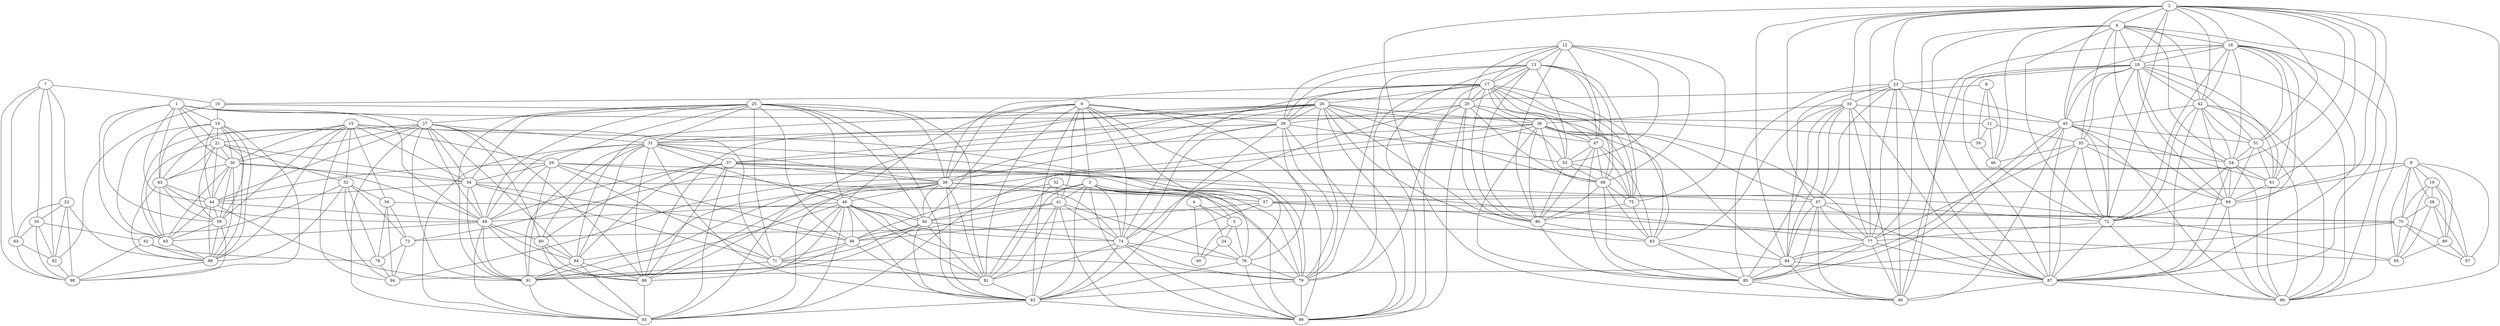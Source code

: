 graph G {
  "0";
  "1";
  "2";
  "3";
  "4";
  "5";
  "6";
  "7";
  "8";
  "9";
  "10";
  "11";
  "12";
  "13";
  "14";
  "15";
  "16";
  "17";
  "18";
  "19";
  "20";
  "21";
  "22";
  "23";
  "24";
  "25";
  "26";
  "27";
  "28";
  "29";
  "30";
  "31";
  "32";
  "33";
  "34";
  "35";
  "36";
  "37";
  "38";
  "39";
  "40";
  "41";
  "42";
  "43";
  "44";
  "45";
  "46";
  "47";
  "48";
  "49";
  "50";
  "51";
  "52";
  "53";
  "54";
  "55";
  "56";
  "57";
  "58";
  "59";
  "60";
  "61";
  "62";
  "63";
  "64";
  "65";
  "66";
  "67";
  "68";
  "69";
  "70";
  "71";
  "72";
  "73";
  "74";
  "75";
  "76";
  "77";
  "78";
  "79";
  "80";
  "81";
  "82";
  "83";
  "84";
  "85";
  "86";
  "87";
  "88";
  "89";
  "90";
  "91";
  "92";
  "93";
  "94";
  "95";
  "96";
  "97";
  "98";
  "99";
    "15" -- "21";
    "47" -- "53";
    "15" -- "30";
    "67" -- "77";
    "18" -- "35";
    "70" -- "73";
    "36" -- "80";
    "47" -- "80";
    "28" -- "76";
    "77" -- "90";
    "29" -- "50";
    "58" -- "95";
    "50" -- "91";
    "42" -- "96";
    "25" -- "34";
    "31" -- "86";
    "66" -- "71";
    "17" -- "53";
    "28" -- "53";
    "47" -- "75";
    "9" -- "58";
    "36" -- "84";
    "48" -- "49";
    "77" -- "85";
    "17" -- "80";
    "21" -- "59";
    "27" -- "93";
    "81" -- "82";
    "25" -- "29";
    "62" -- "78";
    "73" -- "78";
    "25" -- "38";
    "2" -- "45";
    "23" -- "77";
    "2" -- "54";
    "20" -- "99";
    "74" -- "79";
    "35" -- "69";
    "35" -- "87";
    "65" -- "88";
    "17" -- "75";
    "29" -- "49";
    "80" -- "85";
    "50" -- "81";
    "54" -- "69";
    "3" -- "5";
    "32" -- "41";
    "51" -- "54";
    "54" -- "87";
    "35" -- "46";
    "43" -- "59";
    "23" -- "90";
    "16" -- "51";
    "16" -- "69";
    "36" -- "47";
    "16" -- "87";
    "9" -- "57";
    "38" -- "93";
    "49" -- "93";
    "77" -- "84";
    "6" -- "42";
    "18" -- "96";
    "29" -- "44";
    "58" -- "89";
    "42" -- "72";
    "30" -- "88";
    "20" -- "53";
    "19" -- "97";
    "10" -- "39";
    "23" -- "67";
    "20" -- "80";
    "23" -- "85";
    "34" -- "91";
    "17" -- "20";
    "13" -- "68";
    "35" -- "77";
    "17" -- "38";
    "28" -- "38";
    "17" -- "47";
    "68" -- "83";
    "88" -- "98";
    "38" -- "79";
    "26" -- "86";
    "27" -- "60";
    "50" -- "71";
    "6" -- "46";
    "30" -- "65";
    "31" -- "48";
    "0" -- "79";
    "12" -- "53";
    "20" -- "75";
    "43" -- "49";
    "84" -- "87";
    "12" -- "80";
    "1" -- "43";
    "35" -- "54";
    "36" -- "37";
    "14" -- "98";
    "49" -- "65";
    "76" -- "82";
    "5" -- "40";
    "38" -- "74";
    "58" -- "70";
    "26" -- "99";
    "21" -- "30";
    "27" -- "64";
    "50" -- "66";
    "27" -- "91";
    "0" -- "74";
    "2" -- "16";
    "16" -- "18";
    "43" -- "44";
    "12" -- "75";
    "24" -- "40";
    "45" -- "72";
    "16" -- "45";
    "87" -- "96";
    "37" -- "77";
    "16" -- "54";
    "22" -- "88";
    "1" -- "65";
    "37" -- "86";
    "45" -- "90";
    "17" -- "28";
    "49" -- "60";
    "7" -- "63";
    "6" -- "18";
    "18" -- "72";
    "8" -- "46";
    "15" -- "94";
    "18" -- "90";
    "82" -- "93";
    "63" -- "98";
    "31" -- "38";
    "83" -- "85";
    "52" -- "88";
    "13" -- "17";
    "33" -- "84";
    "2" -- "96";
    "53" -- "80";
    "45" -- "85";
    "3" -- "79";
    "22" -- "92";
    "56" -- "94";
    "14" -- "88";
    "9" -- "19";
    "38" -- "64";
    "49" -- "64";
    "15" -- "71";
    "26" -- "80";
    "38" -- "82";
    "48" -- "86";
    "11" -- "46";
    "30" -- "59";
    "42" -- "61";
    "29" -- "91";
    "12" -- "20";
    "39" -- "46";
    "91" -- "93";
    "41" -- "74";
    "12" -- "47";
    "44" -- "88";
    "53" -- "75";
    "34" -- "71";
    "14" -- "65";
    "37" -- "67";
    "3" -- "74";
    "38" -- "50";
    "15" -- "57";
    "89" -- "95";
    "27" -- "31";
    "27" -- "49";
    "48" -- "81";
    "0" -- "41";
    "0" -- "50";
    "20" -- "28";
    "60" -- "64";
    "31" -- "37";
    "23" -- "33";
    "83" -- "84";
    "44" -- "65";
    "52" -- "78";
    "75" -- "80";
    "1" -- "14";
    "33" -- "83";
    "2" -- "77";
    "22" -- "55";
    "34" -- "57";
    "34" -- "66";
    "15" -- "34";
    "67" -- "72";
    "15" -- "52";
    "67" -- "90";
    "36" -- "93";
    "70" -- "95";
    "27" -- "44";
    "79" -- "82";
    "9" -- "94";
    "30" -- "49";
    "63" -- "92";
    "12" -- "28";
    "4" -- "24";
    "52" -- "73";
    "60" -- "86";
    "41" -- "82";
    "2" -- "72";
    "33" -- "87";
    "45" -- "61";
    "2" -- "90";
    "56" -- "70";
    "15" -- "29";
    "26" -- "38";
    "3" -- "82";
    "26" -- "47";
    "67" -- "85";
    "15" -- "56";
    "55" -- "92";
    "78" -- "94";
    "27" -- "30";
    "18" -- "61";
    "9" -- "89";
    "48" -- "71";
    "30" -- "44";
    "41" -- "50";
    "54" -- "96";
    "2" -- "67";
    "3" -- "41";
    "3" -- "50";
    "22" -- "63";
    "14" -- "59";
    "32" -- "95";
    "16" -- "96";
    "86" -- "93";
    "36" -- "83";
    "47" -- "83";
    "17" -- "79";
    "28" -- "79";
    "70" -- "94";
    "48" -- "66";
    "6" -- "69";
    "11" -- "35";
    "29" -- "71";
    "4" -- "5";
    "6" -- "87";
    "6" -- "96";
    "44" -- "59";
    "37" -- "38";
    "45" -- "51";
    "32" -- "81";
    "26" -- "28";
    "26" -- "37";
    "67" -- "84";
    "18" -- "42";
    "28" -- "74";
    "17" -- "74";
    "0" -- "3";
    "9" -- "70";
    "70" -- "89";
    "17" -- "83";
    "21" -- "44";
    "29" -- "57";
    "29" -- "66";
    "9" -- "97";
    "48" -- "79";
    "33" -- "36";
    "33" -- "45";
    "25" -- "50";
    "31" -- "93";
    "74" -- "82";
    "35" -- "72";
    "7" -- "10";
    "13" -- "99";
    "29" -- "34";
    "8" -- "11";
    "5" -- "76";
    "58" -- "97";
    "6" -- "77";
    "25" -- "27";
    "54" -- "72";
    "44" -- "49";
    "20" -- "79";
    "31" -- "79";
    "73" -- "94";
    "23" -- "84";
    "2" -- "61";
    "14" -- "44";
    "24" -- "76";
    "16" -- "72";
    "55" -- "63";
    "18" -- "23";
    "16" -- "90";
    "36" -- "68";
    "47" -- "68";
    "36" -- "77";
    "77" -- "87";
    "21" -- "34";
    "28" -- "82";
    "80" -- "83";
    "21" -- "43";
    "6" -- "54";
    "21" -- "52";
    "27" -- "86";
    "25" -- "31";
    "20" -- "74";
    "51" -- "61";
    "14" -- "21";
    "13" -- "53";
    "14" -- "30";
    "32" -- "66";
    "13" -- "80";
    "76" -- "99";
    "57" -- "95";
    "38" -- "91";
    "49" -- "91";
    "17" -- "68";
    "9" -- "73";
    "50" -- "74";
    "69" -- "87";
    "69" -- "96";
    "2" -- "6";
    "0" -- "82";
    "19" -- "95";
    "31" -- "60";
    "2" -- "33";
    "2" -- "42";
    "84" -- "90";
    "64" -- "93";
    "13" -- "75";
    "17" -- "36";
    "46" -- "72";
    "38" -- "86";
    "49" -- "86";
    "26" -- "93";
    "6" -- "35";
    "61" -- "69";
    "7" -- "98";
    "10" -- "14";
    "61" -- "96";
    "31" -- "64";
    "31" -- "82";
    "84" -- "85";
    "23" -- "87";
    "87" -- "90";
    "43" -- "65";
    "45" -- "84";
    "1" -- "59";
    "28" -- "31";
    "68" -- "85";
    "26" -- "79";
    "38" -- "81";
    "15" -- "88";
    "42" -- "51";
    "38" -- "99";
    "19" -- "58";
    "42" -- "69";
    "50" -- "82";
    "42" -- "87";
    "0" -- "81";
    "2" -- "23";
    "54" -- "61";
    "13" -- "20";
    "20" -- "68";
    "0" -- "99";
    "1" -- "27";
    "72" -- "87";
    "13" -- "47";
    "72" -- "96";
    "16" -- "61";
    "5" -- "24";
    "17" -- "26";
    "37" -- "93";
    "57" -- "71";
    "68" -- "80";
    "6" -- "16";
    "26" -- "83";
    "69" -- "72";
    "71" -- "91";
    "0" -- "76";
    "19" -- "89";
    "2" -- "18";
    "44" -- "91";
    "12" -- "68";
    "1" -- "49";
    "57" -- "66";
    "76" -- "79";
    "68" -- "75";
    "27" -- "34";
    "27" -- "43";
    "8" -- "39";
    "79" -- "99";
    "7" -- "92";
    "48" -- "93";
    "31" -- "49";
    "23" -- "45";
    "41" -- "81";
    "75" -- "83";
    "33" -- "77";
    "41" -- "99";
    "13" -- "28";
    "25" -- "82";
    "72" -- "77";
    "25" -- "91";
    "1" -- "44";
    "16" -- "42";
    "56" -- "78";
    "64" -- "91";
    "45" -- "87";
    "3" -- "81";
    "38" -- "48";
    "45" -- "96";
    "57" -- "70";
    "18" -- "51";
    "3" -- "99";
    "26" -- "64";
    "59" -- "98";
    "18" -- "69";
    "30" -- "34";
    "30" -- "43";
    "42" -- "45";
    "71" -- "81";
    "11" -- "39";
    "18" -- "87";
    "42" -- "54";
    "27" -- "65";
    "0" -- "48";
    "12" -- "13";
    "82" -- "99";
    "19" -- "70";
    "41" -- "76";
    "52" -- "94";
    "1" -- "21";
    "33" -- "90";
    "1" -- "30";
    "2" -- "84";
    "53" -- "68";
    "37" -- "60";
    "56" -- "73";
    "64" -- "86";
    "3" -- "76";
    "22" -- "98";
    "15" -- "59";
    "89" -- "97";
    "7" -- "55";
    "26" -- "68";
    "48" -- "74";
    "12" -- "17";
    "52" -- "62";
    "33" -- "67";
    "60" -- "93";
    "4" -- "40";
    "33" -- "85";
    "25" -- "81";
    "10" -- "92";
    "66" -- "91";
    "37" -- "64";
    "26" -- "36";
    "36" -- "86";
    "59" -- "88";
    "70" -- "97";
    "0" -- "38";
    "6" -- "72";
    "21" -- "88";
    "41" -- "66";
    "25" -- "49";
    "62" -- "98";
    "1" -- "11";
    "74" -- "81";
    "85" -- "90";
    "74" -- "99";
    "26" -- "31";
    "59" -- "65";
    "67" -- "87";
    "18" -- "45";
    "8" -- "10";
    "18" -- "54";
    "92" -- "98";
    "48" -- "82";
    "21" -- "65";
    "48" -- "91";
    "2" -- "51";
    "74" -- "76";
    "2" -- "69";
    "25" -- "71";
    "34" -- "49";
    "14" -- "43";
    "66" -- "81";
    "2" -- "87";
    "43" -- "88";
    "55" -- "62";
    "7" -- "22";
    "36" -- "67";
    "36" -- "85";
    "47" -- "85";
    "48" -- "50";
    "55" -- "98";
    "17" -- "99";
    "0" -- "28";
    "28" -- "99";
    "9" -- "95";
    "52" -- "56";
    "62" -- "88";
    "25" -- "48";
    "31" -- "91";
    "51" -- "69";
    "25" -- "66";
    "34" -- "44";
    "37" -- "49";
    "51" -- "96";
    "13" -- "79";
}
